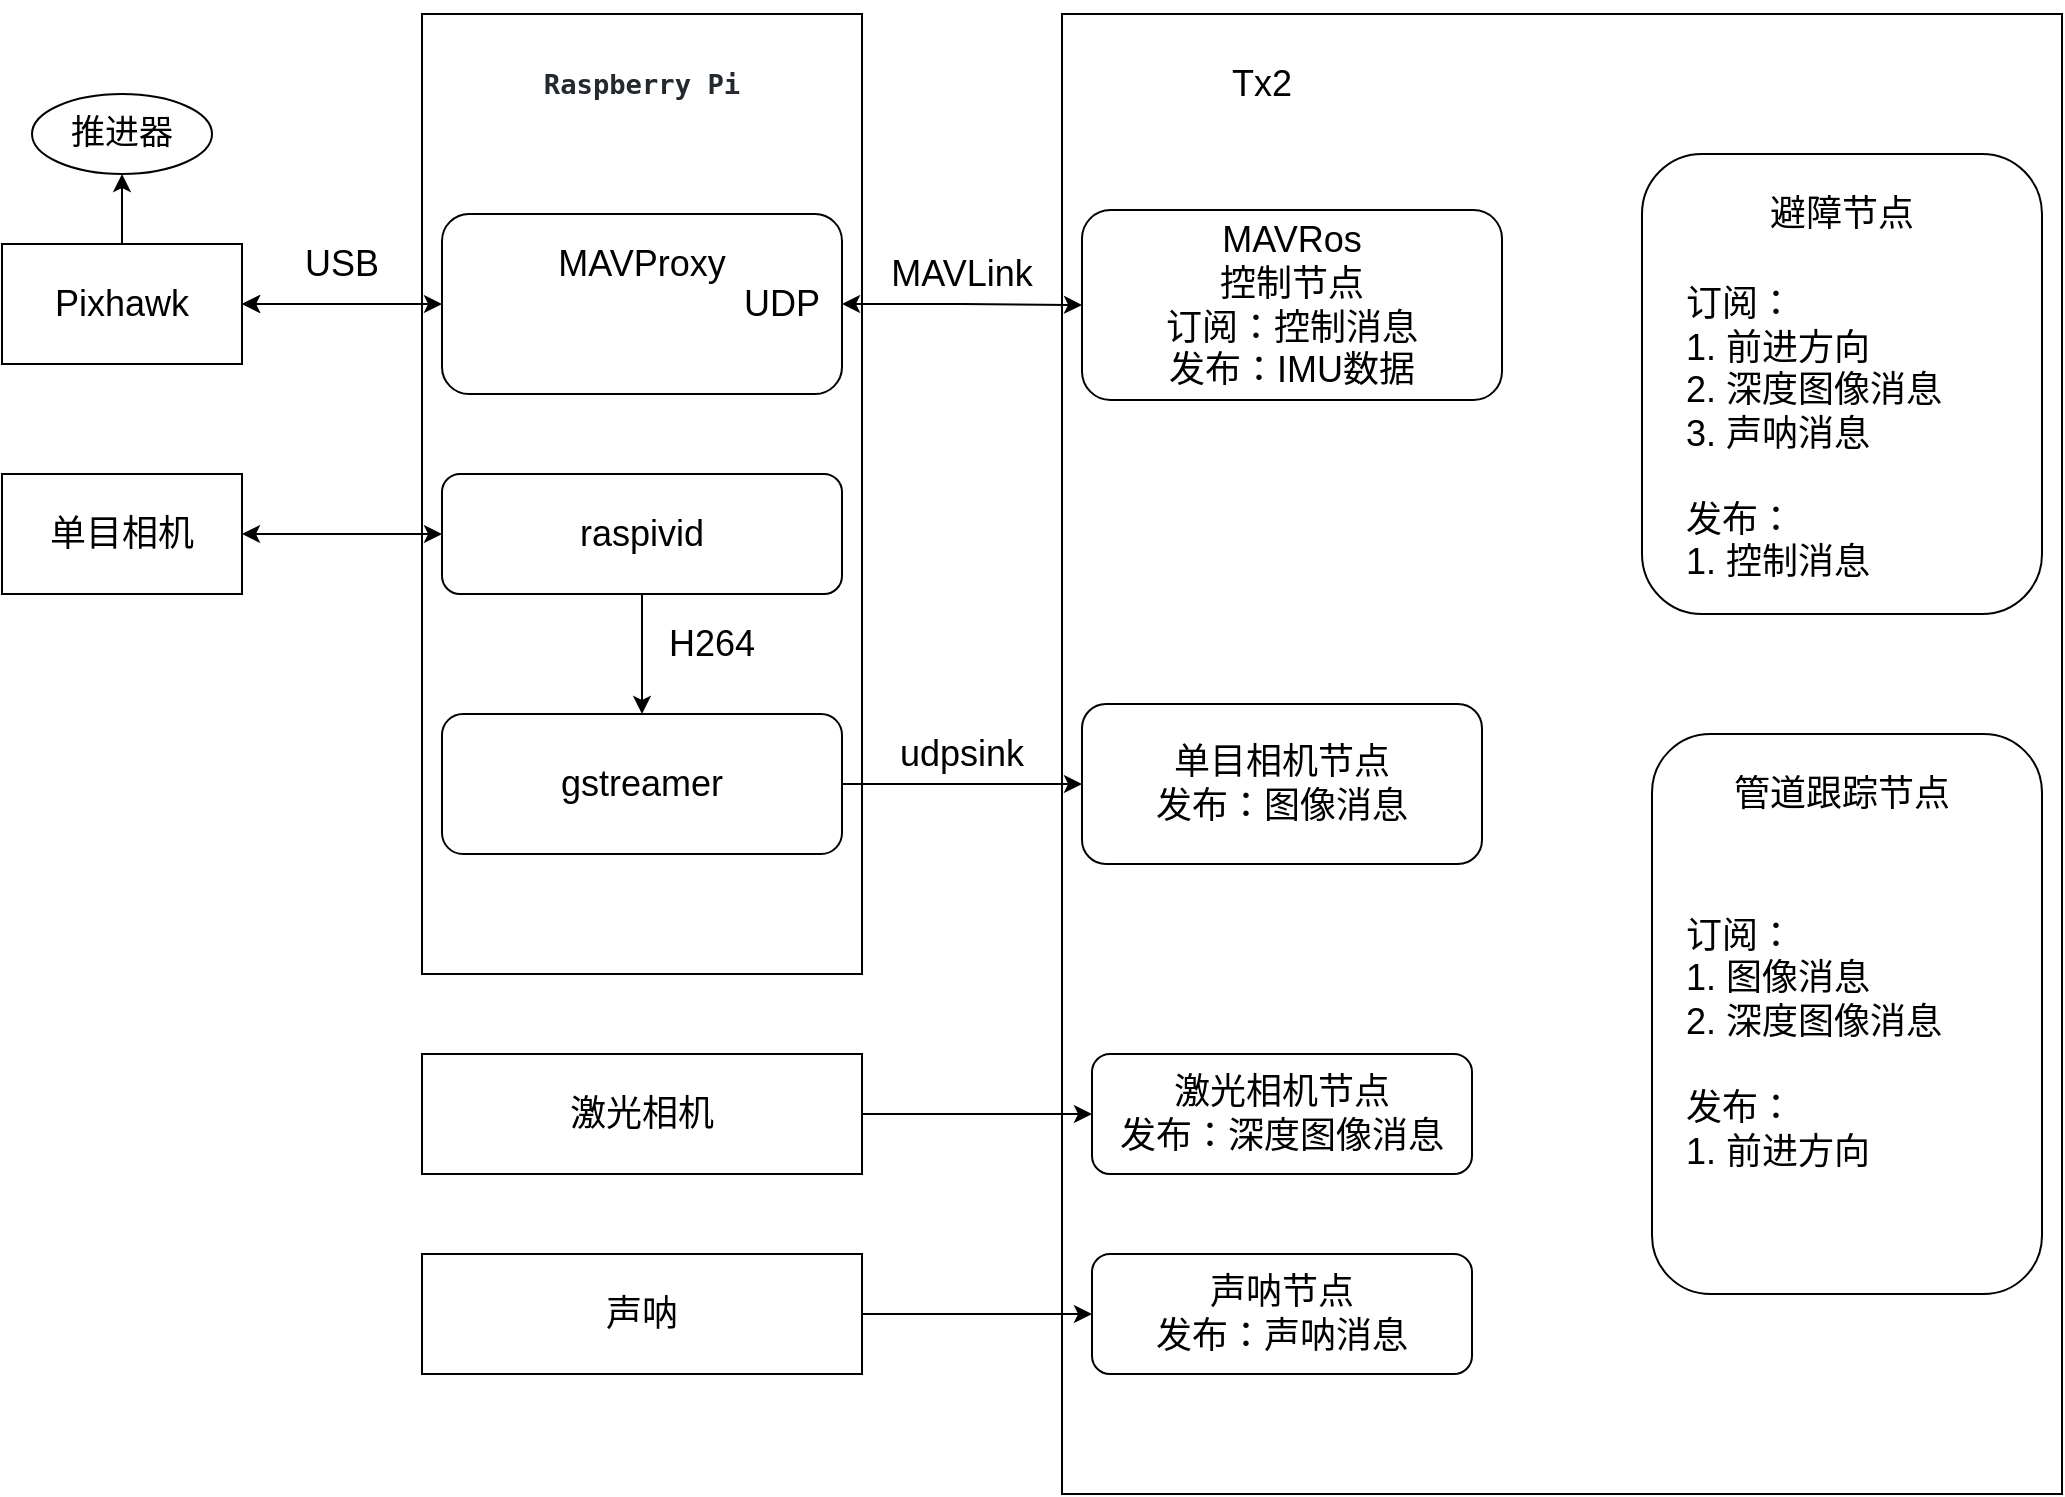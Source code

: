 <mxfile version="15.7.0" type="github">
  <diagram id="nCbv64xwvHH_72wk6HXC" name="Page-1">
    <mxGraphModel dx="1422" dy="794" grid="1" gridSize="10" guides="1" tooltips="1" connect="1" arrows="1" fold="1" page="1" pageScale="1" pageWidth="850" pageHeight="1100" math="0" shadow="0">
      <root>
        <mxCell id="0" />
        <mxCell id="1" parent="0" />
        <mxCell id="rqh-qY_X6ij_Vvc2mvzY-4" style="edgeStyle=orthogonalEdgeStyle;rounded=0;orthogonalLoop=1;jettySize=auto;html=1;entryX=0;entryY=0.5;entryDx=0;entryDy=0;fontSize=18;startArrow=classic;startFill=1;" parent="1" source="rqh-qY_X6ij_Vvc2mvzY-1" target="rqh-qY_X6ij_Vvc2mvzY-9" edge="1">
          <mxGeometry relative="1" as="geometry" />
        </mxCell>
        <mxCell id="9MUqxJlesIEKz8CA0T5u-3" value="" style="edgeStyle=orthogonalEdgeStyle;rounded=0;orthogonalLoop=1;jettySize=auto;html=1;" edge="1" parent="1" source="rqh-qY_X6ij_Vvc2mvzY-1" target="9MUqxJlesIEKz8CA0T5u-2">
          <mxGeometry relative="1" as="geometry" />
        </mxCell>
        <mxCell id="rqh-qY_X6ij_Vvc2mvzY-1" value="&lt;font style=&quot;font-size: 18px&quot;&gt;Pixhawk&lt;/font&gt;" style="rounded=0;whiteSpace=wrap;html=1;" parent="1" vertex="1">
          <mxGeometry x="50" y="145" width="120" height="60" as="geometry" />
        </mxCell>
        <mxCell id="rqh-qY_X6ij_Vvc2mvzY-2" value="&lt;pre style=&quot;box-sizing: border-box ; font-family: , , &amp;#34;sf mono&amp;#34; , &amp;#34;menlo&amp;#34; , &amp;#34;consolas&amp;#34; , &amp;#34;liberation mono&amp;#34; , monospace ; font-size: 13.6px ; margin-top: 0px ; overflow-wrap: normal ; padding: 16px ; overflow: auto ; line-height: 1.45 ; border-radius: 6px ; color: rgb(36 , 41 , 47) ; margin-bottom: 0px&quot;&gt;&lt;br&gt;&lt;/pre&gt;" style="rounded=0;whiteSpace=wrap;html=1;fontSize=18;" parent="1" vertex="1">
          <mxGeometry x="260" y="30" width="220" height="480" as="geometry" />
        </mxCell>
        <mxCell id="rqh-qY_X6ij_Vvc2mvzY-3" value="&lt;pre style=&quot;box-sizing: border-box ; font-size: 13.6px ; margin-top: 0px ; overflow-wrap: normal ; padding: 16px ; overflow: auto ; line-height: 1.45 ; border-radius: 6px ; color: rgb(36 , 41 , 47) ; margin-bottom: 0px&quot;&gt;&lt;pre style=&quot;box-sizing: border-box ; font-family: , , &amp;#34;sf mono&amp;#34; , &amp;#34;menlo&amp;#34; , &amp;#34;consolas&amp;#34; , &amp;#34;liberation mono&amp;#34; , monospace ; font-size: 13.6px ; margin-top: 0px ; overflow-wrap: normal ; padding: 16px ; overflow: auto ; line-height: 1.45 ; border-radius: 6px ; margin-bottom: 0px&quot;&gt;&lt;span style=&quot;box-sizing: border-box ; font-weight: 600&quot;&gt;Raspberry Pi&lt;/span&gt;&lt;/pre&gt;&lt;span style=&quot;font-size: 13.6px ; font-family: &amp;#34;helvetica&amp;#34;&quot;&gt;&lt;/span&gt;&lt;/pre&gt;" style="text;html=1;strokeColor=none;fillColor=none;align=center;verticalAlign=middle;whiteSpace=wrap;rounded=0;fontSize=18;" parent="1" vertex="1">
          <mxGeometry x="305" y="40" width="130" height="50" as="geometry" />
        </mxCell>
        <mxCell id="rqh-qY_X6ij_Vvc2mvzY-5" value="USB" style="text;html=1;strokeColor=none;fillColor=none;align=center;verticalAlign=middle;whiteSpace=wrap;rounded=0;fontSize=18;" parent="1" vertex="1">
          <mxGeometry x="190" y="140" width="60" height="30" as="geometry" />
        </mxCell>
        <mxCell id="rqh-qY_X6ij_Vvc2mvzY-9" value="" style="rounded=1;whiteSpace=wrap;html=1;fontSize=18;" parent="1" vertex="1">
          <mxGeometry x="270" y="130" width="200" height="90" as="geometry" />
        </mxCell>
        <mxCell id="rqh-qY_X6ij_Vvc2mvzY-10" value="MAVProxy" style="text;html=1;strokeColor=none;fillColor=none;align=center;verticalAlign=middle;whiteSpace=wrap;rounded=0;fontSize=18;" parent="1" vertex="1">
          <mxGeometry x="325" y="140" width="90" height="30" as="geometry" />
        </mxCell>
        <mxCell id="rqh-qY_X6ij_Vvc2mvzY-11" value="" style="rounded=0;whiteSpace=wrap;html=1;fontSize=18;" parent="1" vertex="1">
          <mxGeometry x="580" y="30" width="500" height="740" as="geometry" />
        </mxCell>
        <mxCell id="rqh-qY_X6ij_Vvc2mvzY-13" value="UDP" style="text;html=1;strokeColor=none;fillColor=none;align=center;verticalAlign=middle;whiteSpace=wrap;rounded=0;fontSize=18;" parent="1" vertex="1">
          <mxGeometry x="410" y="160" width="60" height="30" as="geometry" />
        </mxCell>
        <mxCell id="rqh-qY_X6ij_Vvc2mvzY-15" value="MAVRos&lt;br&gt;控制节点&lt;br&gt;订阅：控制消息&lt;br&gt;发布：IMU数据" style="rounded=1;whiteSpace=wrap;html=1;fontSize=18;" parent="1" vertex="1">
          <mxGeometry x="590" y="128" width="210" height="95" as="geometry" />
        </mxCell>
        <mxCell id="rqh-qY_X6ij_Vvc2mvzY-12" style="edgeStyle=orthogonalEdgeStyle;rounded=0;orthogonalLoop=1;jettySize=auto;html=1;entryX=0;entryY=0.5;entryDx=0;entryDy=0;fontSize=18;startArrow=classic;startFill=1;" parent="1" source="rqh-qY_X6ij_Vvc2mvzY-9" target="rqh-qY_X6ij_Vvc2mvzY-15" edge="1">
          <mxGeometry relative="1" as="geometry" />
        </mxCell>
        <mxCell id="rqh-qY_X6ij_Vvc2mvzY-20" style="edgeStyle=orthogonalEdgeStyle;rounded=0;orthogonalLoop=1;jettySize=auto;html=1;fontSize=18;startArrow=classic;startFill=1;" parent="1" source="rqh-qY_X6ij_Vvc2mvzY-17" target="rqh-qY_X6ij_Vvc2mvzY-18" edge="1">
          <mxGeometry relative="1" as="geometry" />
        </mxCell>
        <mxCell id="rqh-qY_X6ij_Vvc2mvzY-17" value="单目相机" style="rounded=0;whiteSpace=wrap;html=1;fontSize=18;" parent="1" vertex="1">
          <mxGeometry x="50" y="260" width="120" height="60" as="geometry" />
        </mxCell>
        <mxCell id="rqh-qY_X6ij_Vvc2mvzY-21" style="edgeStyle=orthogonalEdgeStyle;rounded=0;orthogonalLoop=1;jettySize=auto;html=1;fontSize=18;startArrow=none;startFill=0;" parent="1" source="rqh-qY_X6ij_Vvc2mvzY-18" target="rqh-qY_X6ij_Vvc2mvzY-19" edge="1">
          <mxGeometry relative="1" as="geometry" />
        </mxCell>
        <mxCell id="rqh-qY_X6ij_Vvc2mvzY-18" value="raspivid" style="rounded=1;whiteSpace=wrap;html=1;fontSize=18;" parent="1" vertex="1">
          <mxGeometry x="270" y="260" width="200" height="60" as="geometry" />
        </mxCell>
        <mxCell id="rqh-qY_X6ij_Vvc2mvzY-24" style="edgeStyle=orthogonalEdgeStyle;rounded=0;orthogonalLoop=1;jettySize=auto;html=1;fontSize=18;startArrow=none;startFill=0;" parent="1" source="rqh-qY_X6ij_Vvc2mvzY-19" target="rqh-qY_X6ij_Vvc2mvzY-23" edge="1">
          <mxGeometry relative="1" as="geometry" />
        </mxCell>
        <mxCell id="rqh-qY_X6ij_Vvc2mvzY-19" value="gstreamer" style="rounded=1;whiteSpace=wrap;html=1;fontSize=18;" parent="1" vertex="1">
          <mxGeometry x="270" y="380" width="200" height="70" as="geometry" />
        </mxCell>
        <mxCell id="rqh-qY_X6ij_Vvc2mvzY-22" value="H264" style="text;html=1;strokeColor=none;fillColor=none;align=center;verticalAlign=middle;whiteSpace=wrap;rounded=0;fontSize=18;" parent="1" vertex="1">
          <mxGeometry x="375" y="330" width="60" height="30" as="geometry" />
        </mxCell>
        <mxCell id="rqh-qY_X6ij_Vvc2mvzY-23" value="单目相机节点&lt;br&gt;发布：图像消息" style="rounded=1;whiteSpace=wrap;html=1;fontSize=18;" parent="1" vertex="1">
          <mxGeometry x="590" y="375" width="200" height="80" as="geometry" />
        </mxCell>
        <mxCell id="rqh-qY_X6ij_Vvc2mvzY-25" value="udpsink" style="text;html=1;strokeColor=none;fillColor=none;align=center;verticalAlign=middle;whiteSpace=wrap;rounded=0;fontSize=18;" parent="1" vertex="1">
          <mxGeometry x="500" y="385" width="60" height="30" as="geometry" />
        </mxCell>
        <mxCell id="rqh-qY_X6ij_Vvc2mvzY-27" value="MAVLink" style="text;html=1;strokeColor=none;fillColor=none;align=center;verticalAlign=middle;whiteSpace=wrap;rounded=0;fontSize=18;" parent="1" vertex="1">
          <mxGeometry x="500" y="145" width="60" height="30" as="geometry" />
        </mxCell>
        <mxCell id="rqh-qY_X6ij_Vvc2mvzY-33" style="edgeStyle=orthogonalEdgeStyle;rounded=0;orthogonalLoop=1;jettySize=auto;html=1;entryX=0;entryY=0.5;entryDx=0;entryDy=0;fontSize=18;startArrow=none;startFill=0;" parent="1" source="rqh-qY_X6ij_Vvc2mvzY-29" target="rqh-qY_X6ij_Vvc2mvzY-31" edge="1">
          <mxGeometry relative="1" as="geometry" />
        </mxCell>
        <mxCell id="rqh-qY_X6ij_Vvc2mvzY-29" value="激光相机" style="rounded=0;whiteSpace=wrap;html=1;fontSize=18;" parent="1" vertex="1">
          <mxGeometry x="260" y="550" width="220" height="60" as="geometry" />
        </mxCell>
        <mxCell id="rqh-qY_X6ij_Vvc2mvzY-35" style="edgeStyle=orthogonalEdgeStyle;rounded=0;orthogonalLoop=1;jettySize=auto;html=1;entryX=0;entryY=0.5;entryDx=0;entryDy=0;fontSize=18;startArrow=none;startFill=0;" parent="1" source="rqh-qY_X6ij_Vvc2mvzY-30" target="rqh-qY_X6ij_Vvc2mvzY-34" edge="1">
          <mxGeometry relative="1" as="geometry" />
        </mxCell>
        <mxCell id="rqh-qY_X6ij_Vvc2mvzY-30" value="声呐" style="rounded=0;whiteSpace=wrap;html=1;fontSize=18;" parent="1" vertex="1">
          <mxGeometry x="260" y="650" width="220" height="60" as="geometry" />
        </mxCell>
        <mxCell id="rqh-qY_X6ij_Vvc2mvzY-31" value="激光相机节点&lt;br&gt;发布：深度图像消息" style="rounded=1;whiteSpace=wrap;html=1;fontSize=18;" parent="1" vertex="1">
          <mxGeometry x="595" y="550" width="190" height="60" as="geometry" />
        </mxCell>
        <mxCell id="rqh-qY_X6ij_Vvc2mvzY-32" value="Tx2" style="text;html=1;strokeColor=none;fillColor=none;align=center;verticalAlign=middle;whiteSpace=wrap;rounded=0;fontSize=18;" parent="1" vertex="1">
          <mxGeometry x="650" y="50" width="60" height="30" as="geometry" />
        </mxCell>
        <mxCell id="rqh-qY_X6ij_Vvc2mvzY-34" value="声呐节点&lt;br&gt;发布：声呐消息" style="rounded=1;whiteSpace=wrap;html=1;fontSize=18;" parent="1" vertex="1">
          <mxGeometry x="595" y="650" width="190" height="60" as="geometry" />
        </mxCell>
        <mxCell id="rqh-qY_X6ij_Vvc2mvzY-36" value="" style="rounded=1;whiteSpace=wrap;html=1;fontSize=18;" parent="1" vertex="1">
          <mxGeometry x="870" y="100" width="200" height="230" as="geometry" />
        </mxCell>
        <mxCell id="rqh-qY_X6ij_Vvc2mvzY-37" value="" style="rounded=1;whiteSpace=wrap;html=1;fontSize=18;" parent="1" vertex="1">
          <mxGeometry x="875" y="390" width="195" height="280" as="geometry" />
        </mxCell>
        <mxCell id="rqh-qY_X6ij_Vvc2mvzY-38" value="避障节点" style="text;html=1;strokeColor=none;fillColor=none;align=center;verticalAlign=middle;whiteSpace=wrap;rounded=0;fontSize=18;" parent="1" vertex="1">
          <mxGeometry x="925" y="110" width="90" height="40" as="geometry" />
        </mxCell>
        <mxCell id="rqh-qY_X6ij_Vvc2mvzY-41" value="管道跟踪节点" style="text;html=1;strokeColor=none;fillColor=none;align=center;verticalAlign=middle;whiteSpace=wrap;rounded=0;fontSize=18;" parent="1" vertex="1">
          <mxGeometry x="910" y="400" width="120" height="40" as="geometry" />
        </mxCell>
        <mxCell id="rqh-qY_X6ij_Vvc2mvzY-42" value="&lt;div&gt;&lt;span&gt;订阅：&lt;/span&gt;&lt;/div&gt;&lt;div&gt;&lt;span&gt;1. 图像消息&lt;/span&gt;&lt;/div&gt;&lt;div&gt;&lt;span&gt;2. 深度图像消息&lt;/span&gt;&lt;/div&gt;&lt;div&gt;&lt;span&gt;&lt;br&gt;&lt;/span&gt;&lt;/div&gt;&lt;div&gt;&lt;span&gt;发布：&lt;/span&gt;&lt;/div&gt;&lt;div&gt;&lt;span&gt;1. 前进方向&lt;/span&gt;&lt;/div&gt;" style="text;html=1;strokeColor=none;fillColor=none;align=left;verticalAlign=middle;whiteSpace=wrap;rounded=0;fontSize=18;" parent="1" vertex="1">
          <mxGeometry x="890" y="450" width="160" height="190" as="geometry" />
        </mxCell>
        <mxCell id="rqh-qY_X6ij_Vvc2mvzY-47" value="&lt;div&gt;&lt;span&gt;订阅：&lt;/span&gt;&lt;/div&gt;&lt;div&gt;&lt;span&gt;1. 前进方向&lt;/span&gt;&lt;/div&gt;&lt;div&gt;&lt;span&gt;2. 深度图像消息&lt;/span&gt;&lt;/div&gt;&lt;div&gt;&lt;span&gt;3. 声呐消息&lt;/span&gt;&lt;/div&gt;&lt;div&gt;&lt;span&gt;&lt;br&gt;&lt;/span&gt;&lt;/div&gt;&lt;div&gt;&lt;span&gt;发布：&lt;/span&gt;&lt;/div&gt;&lt;div&gt;&lt;span&gt;1. 控制消息&lt;/span&gt;&lt;/div&gt;" style="text;html=1;strokeColor=none;fillColor=none;align=left;verticalAlign=middle;whiteSpace=wrap;rounded=0;fontSize=18;" parent="1" vertex="1">
          <mxGeometry x="890" y="145" width="160" height="190" as="geometry" />
        </mxCell>
        <mxCell id="rqh-qY_X6ij_Vvc2mvzY-50" value="" style="edgeStyle=orthogonalEdgeStyle;rounded=0;orthogonalLoop=1;jettySize=auto;html=1;fontSize=18;startArrow=classic;startFill=1;endArrow=classic;endFill=1;" parent="1" source="rqh-qY_X6ij_Vvc2mvzY-1" target="rqh-qY_X6ij_Vvc2mvzY-9" edge="1">
          <mxGeometry relative="1" as="geometry" />
        </mxCell>
        <mxCell id="9MUqxJlesIEKz8CA0T5u-2" value="&lt;font style=&quot;font-size: 17px&quot;&gt;推进器&lt;/font&gt;" style="ellipse;whiteSpace=wrap;html=1;rounded=0;" vertex="1" parent="1">
          <mxGeometry x="65" y="70" width="90" height="40" as="geometry" />
        </mxCell>
      </root>
    </mxGraphModel>
  </diagram>
</mxfile>
